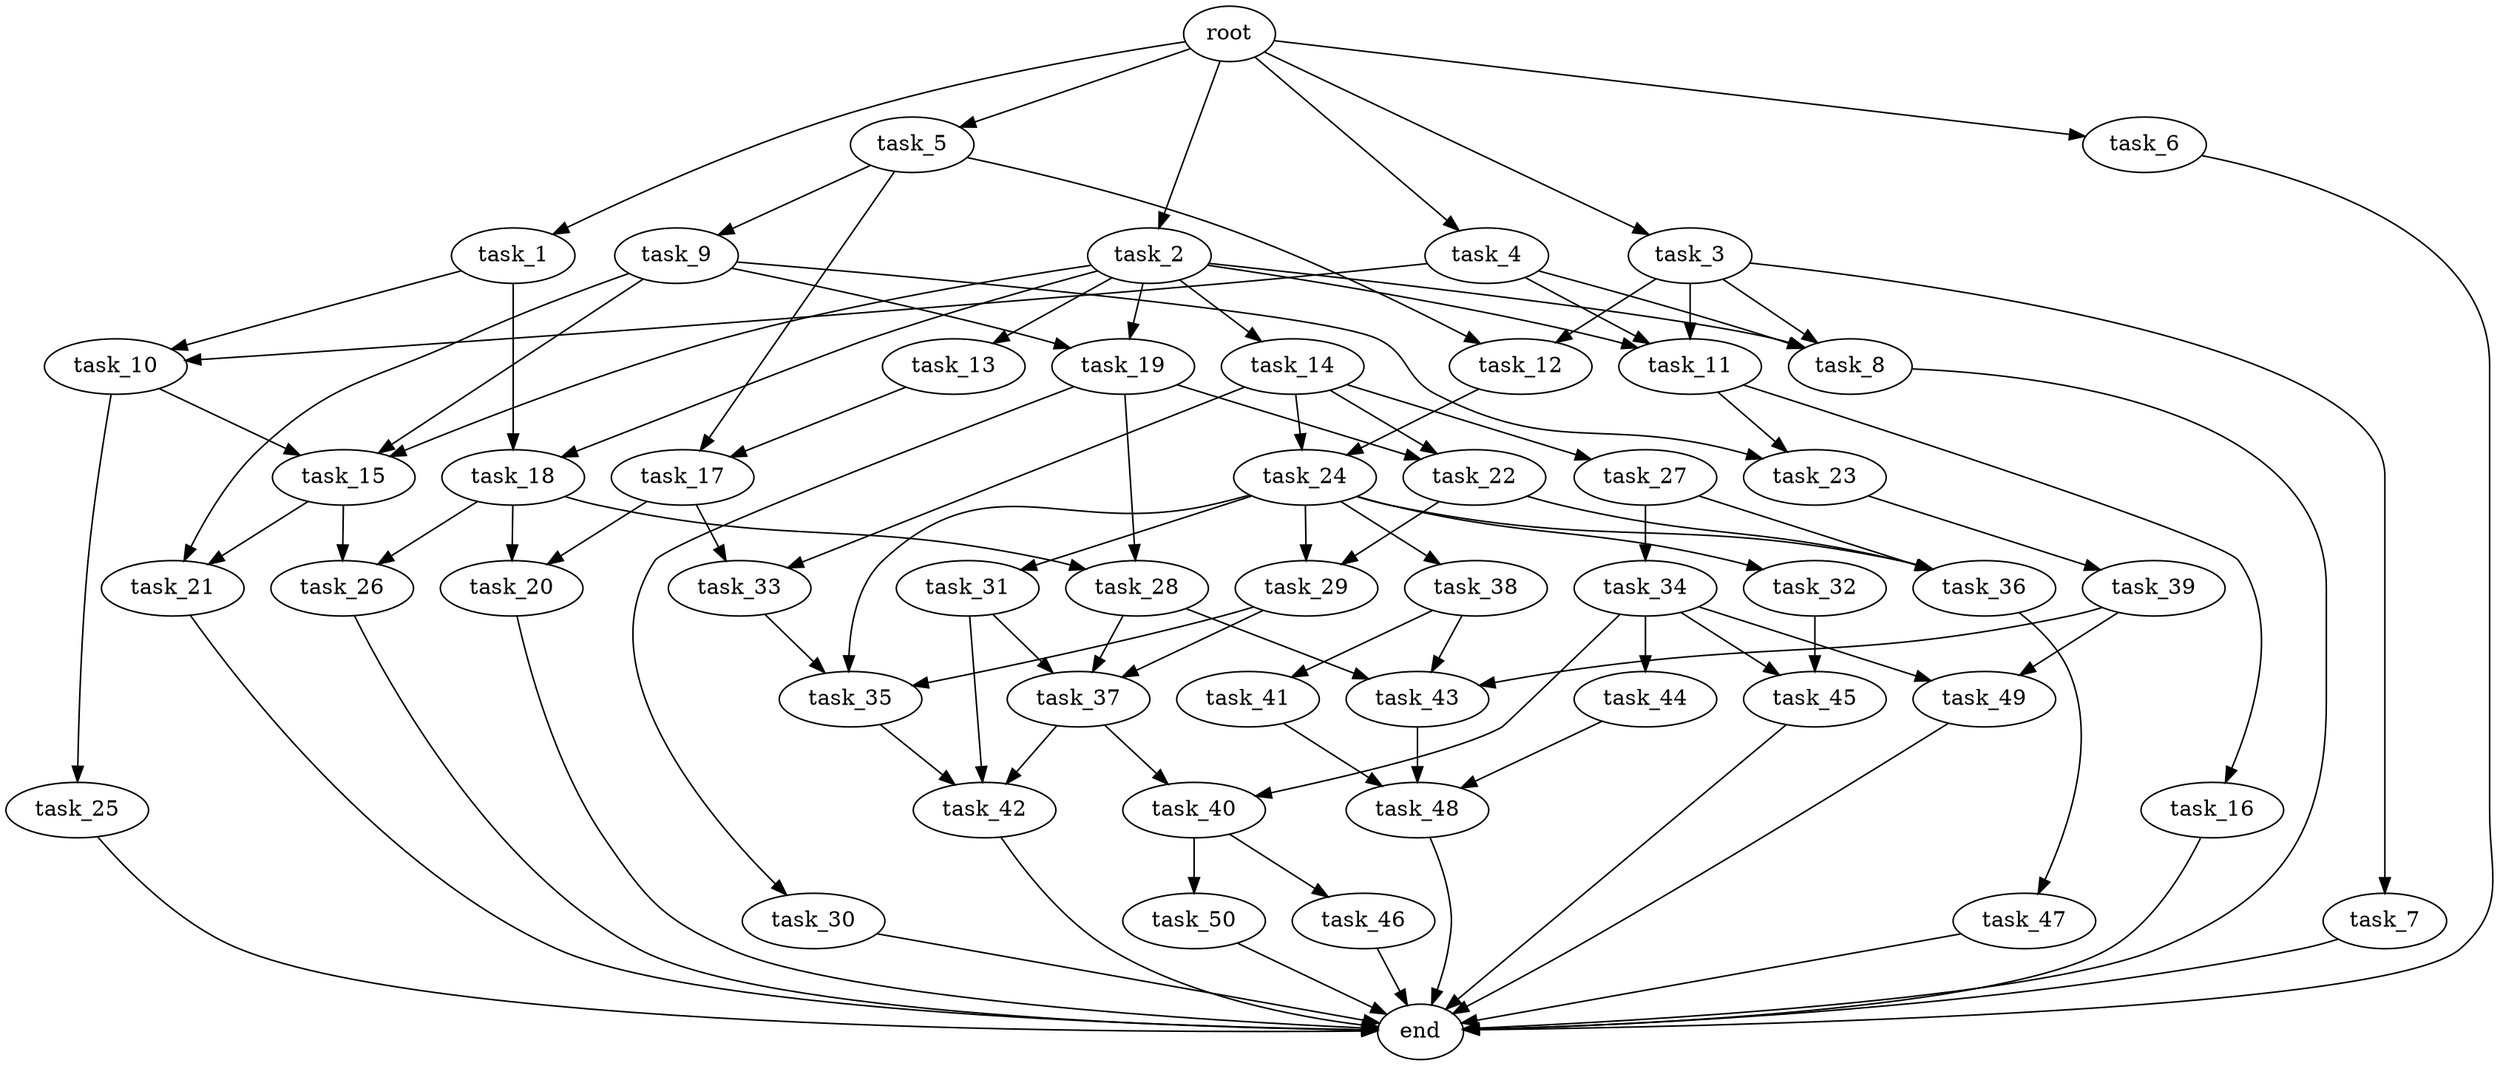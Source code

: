digraph G {
  root [size="0.000000e+00"];
  task_1 [size="8.564493e+09"];
  task_2 [size="8.739694e+09"];
  task_3 [size="7.782082e+09"];
  task_4 [size="9.399160e+09"];
  task_5 [size="3.018054e+09"];
  task_6 [size="2.819135e+09"];
  task_7 [size="6.988810e+09"];
  task_8 [size="8.532020e+09"];
  task_9 [size="1.738128e+09"];
  task_10 [size="7.056434e+09"];
  task_11 [size="6.371361e+09"];
  task_12 [size="8.895584e+09"];
  task_13 [size="2.452989e+09"];
  task_14 [size="7.136616e+09"];
  task_15 [size="7.738910e+09"];
  task_16 [size="7.871968e+09"];
  task_17 [size="8.870098e+09"];
  task_18 [size="8.919484e+09"];
  task_19 [size="2.020730e+09"];
  task_20 [size="2.133461e+09"];
  task_21 [size="1.690651e+09"];
  task_22 [size="5.349217e+09"];
  task_23 [size="4.719248e+09"];
  task_24 [size="3.592641e+09"];
  task_25 [size="4.054429e+09"];
  task_26 [size="4.919935e+09"];
  task_27 [size="9.935471e+09"];
  task_28 [size="1.247819e+09"];
  task_29 [size="2.081979e+09"];
  task_30 [size="9.183121e+09"];
  task_31 [size="4.146145e+09"];
  task_32 [size="3.257789e+09"];
  task_33 [size="2.739915e+09"];
  task_34 [size="4.563991e+09"];
  task_35 [size="7.110042e+09"];
  task_36 [size="9.594672e+08"];
  task_37 [size="8.287933e+08"];
  task_38 [size="5.177008e+09"];
  task_39 [size="1.299817e+09"];
  task_40 [size="7.287870e+09"];
  task_41 [size="9.845999e+09"];
  task_42 [size="8.358083e+09"];
  task_43 [size="8.653181e+09"];
  task_44 [size="9.601379e+09"];
  task_45 [size="9.597899e+09"];
  task_46 [size="6.751683e+09"];
  task_47 [size="5.217884e+09"];
  task_48 [size="5.945581e+09"];
  task_49 [size="7.307702e+08"];
  task_50 [size="7.215607e+09"];
  end [size="0.000000e+00"];

  root -> task_1 [size="1.000000e-12"];
  root -> task_2 [size="1.000000e-12"];
  root -> task_3 [size="1.000000e-12"];
  root -> task_4 [size="1.000000e-12"];
  root -> task_5 [size="1.000000e-12"];
  root -> task_6 [size="1.000000e-12"];
  task_1 -> task_10 [size="3.528217e+08"];
  task_1 -> task_18 [size="4.459742e+08"];
  task_2 -> task_8 [size="2.844007e+08"];
  task_2 -> task_11 [size="2.123787e+08"];
  task_2 -> task_13 [size="2.452989e+08"];
  task_2 -> task_14 [size="7.136616e+08"];
  task_2 -> task_15 [size="2.579637e+08"];
  task_2 -> task_18 [size="4.459742e+08"];
  task_2 -> task_19 [size="1.010365e+08"];
  task_3 -> task_7 [size="6.988810e+08"];
  task_3 -> task_8 [size="2.844007e+08"];
  task_3 -> task_11 [size="2.123787e+08"];
  task_3 -> task_12 [size="4.447792e+08"];
  task_4 -> task_8 [size="2.844007e+08"];
  task_4 -> task_10 [size="3.528217e+08"];
  task_4 -> task_11 [size="2.123787e+08"];
  task_5 -> task_9 [size="1.738128e+08"];
  task_5 -> task_12 [size="4.447792e+08"];
  task_5 -> task_17 [size="4.435049e+08"];
  task_6 -> end [size="1.000000e-12"];
  task_7 -> end [size="1.000000e-12"];
  task_8 -> end [size="1.000000e-12"];
  task_9 -> task_15 [size="2.579637e+08"];
  task_9 -> task_19 [size="1.010365e+08"];
  task_9 -> task_21 [size="8.453254e+07"];
  task_9 -> task_23 [size="2.359624e+08"];
  task_10 -> task_15 [size="2.579637e+08"];
  task_10 -> task_25 [size="4.054429e+08"];
  task_11 -> task_16 [size="7.871968e+08"];
  task_11 -> task_23 [size="2.359624e+08"];
  task_12 -> task_24 [size="1.796321e+08"];
  task_13 -> task_17 [size="4.435049e+08"];
  task_14 -> task_22 [size="2.674608e+08"];
  task_14 -> task_24 [size="1.796321e+08"];
  task_14 -> task_27 [size="9.935471e+08"];
  task_14 -> task_33 [size="1.369957e+08"];
  task_15 -> task_21 [size="8.453254e+07"];
  task_15 -> task_26 [size="2.459968e+08"];
  task_16 -> end [size="1.000000e-12"];
  task_17 -> task_20 [size="1.066731e+08"];
  task_17 -> task_33 [size="1.369957e+08"];
  task_18 -> task_20 [size="1.066731e+08"];
  task_18 -> task_26 [size="2.459968e+08"];
  task_18 -> task_28 [size="6.239095e+07"];
  task_19 -> task_22 [size="2.674608e+08"];
  task_19 -> task_28 [size="6.239095e+07"];
  task_19 -> task_30 [size="9.183121e+08"];
  task_20 -> end [size="1.000000e-12"];
  task_21 -> end [size="1.000000e-12"];
  task_22 -> task_29 [size="1.040989e+08"];
  task_22 -> task_36 [size="3.198224e+07"];
  task_23 -> task_39 [size="1.299817e+08"];
  task_24 -> task_29 [size="1.040989e+08"];
  task_24 -> task_31 [size="4.146145e+08"];
  task_24 -> task_32 [size="3.257789e+08"];
  task_24 -> task_35 [size="2.370014e+08"];
  task_24 -> task_36 [size="3.198224e+07"];
  task_24 -> task_38 [size="5.177008e+08"];
  task_25 -> end [size="1.000000e-12"];
  task_26 -> end [size="1.000000e-12"];
  task_27 -> task_34 [size="4.563991e+08"];
  task_27 -> task_36 [size="3.198224e+07"];
  task_28 -> task_37 [size="2.762644e+07"];
  task_28 -> task_43 [size="2.884394e+08"];
  task_29 -> task_35 [size="2.370014e+08"];
  task_29 -> task_37 [size="2.762644e+07"];
  task_30 -> end [size="1.000000e-12"];
  task_31 -> task_37 [size="2.762644e+07"];
  task_31 -> task_42 [size="2.786028e+08"];
  task_32 -> task_45 [size="4.798950e+08"];
  task_33 -> task_35 [size="2.370014e+08"];
  task_34 -> task_40 [size="3.643935e+08"];
  task_34 -> task_44 [size="9.601379e+08"];
  task_34 -> task_45 [size="4.798950e+08"];
  task_34 -> task_49 [size="3.653851e+07"];
  task_35 -> task_42 [size="2.786028e+08"];
  task_36 -> task_47 [size="5.217884e+08"];
  task_37 -> task_40 [size="3.643935e+08"];
  task_37 -> task_42 [size="2.786028e+08"];
  task_38 -> task_41 [size="9.845999e+08"];
  task_38 -> task_43 [size="2.884394e+08"];
  task_39 -> task_43 [size="2.884394e+08"];
  task_39 -> task_49 [size="3.653851e+07"];
  task_40 -> task_46 [size="6.751683e+08"];
  task_40 -> task_50 [size="7.215607e+08"];
  task_41 -> task_48 [size="1.981860e+08"];
  task_42 -> end [size="1.000000e-12"];
  task_43 -> task_48 [size="1.981860e+08"];
  task_44 -> task_48 [size="1.981860e+08"];
  task_45 -> end [size="1.000000e-12"];
  task_46 -> end [size="1.000000e-12"];
  task_47 -> end [size="1.000000e-12"];
  task_48 -> end [size="1.000000e-12"];
  task_49 -> end [size="1.000000e-12"];
  task_50 -> end [size="1.000000e-12"];
}
